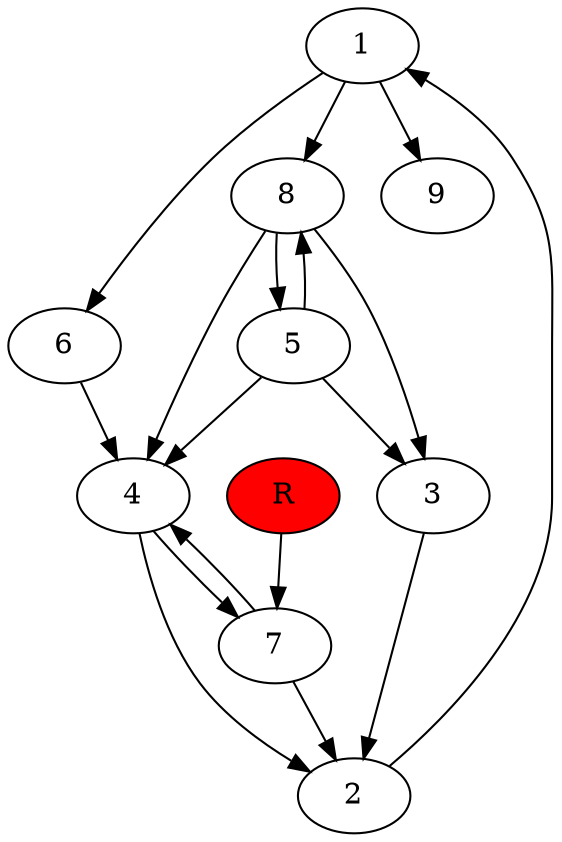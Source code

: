 digraph prb21472 {
	1
	2
	3
	4
	5
	6
	7
	8
	R [fillcolor="#ff0000" style=filled]
	1 -> 6
	1 -> 8
	1 -> 9
	2 -> 1
	3 -> 2
	4 -> 2
	4 -> 7
	5 -> 3
	5 -> 4
	5 -> 8
	6 -> 4
	7 -> 2
	7 -> 4
	8 -> 3
	8 -> 4
	8 -> 5
	R -> 7
}
